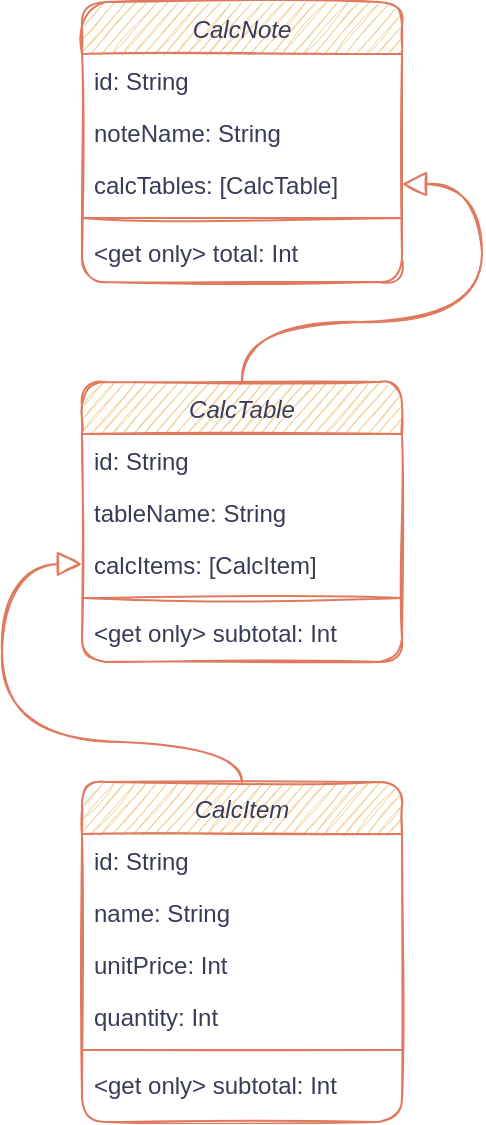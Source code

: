 <mxfile version="13.9.2" type="device"><diagram id="C5RBs43oDa-KdzZeNtuy" name="Model"><mxGraphModel dx="665" dy="631" grid="1" gridSize="10" guides="1" tooltips="1" connect="1" arrows="1" fold="1" page="1" pageScale="1" pageWidth="827" pageHeight="1169" background="none" math="0" shadow="0"><root><mxCell id="WIyWlLk6GJQsqaUBKTNV-0"/><mxCell id="WIyWlLk6GJQsqaUBKTNV-1" parent="WIyWlLk6GJQsqaUBKTNV-0"/><mxCell id="zkfFHV4jXpPFQw0GAbJ--0" value="CalcTable" style="swimlane;fontStyle=2;align=center;verticalAlign=top;childLayout=stackLayout;horizontal=1;startSize=26;horizontalStack=0;resizeParent=1;resizeLast=0;collapsible=1;marginBottom=0;shadow=0;strokeWidth=1;fillColor=#F2CC8F;strokeColor=#E07A5F;fontColor=#393C56;sketch=1;rounded=1;" parent="WIyWlLk6GJQsqaUBKTNV-1" vertex="1"><mxGeometry x="80" y="320" width="160" height="140" as="geometry"><mxRectangle x="210" y="170" width="160" height="26" as="alternateBounds"/></mxGeometry></mxCell><mxCell id="zkfFHV4jXpPFQw0GAbJ--1" value="id: String" style="text;align=left;verticalAlign=top;spacingLeft=4;spacingRight=4;overflow=hidden;rotatable=0;points=[[0,0.5],[1,0.5]];portConstraint=eastwest;fontColor=#393C56;sketch=1;rounded=1;" parent="zkfFHV4jXpPFQw0GAbJ--0" vertex="1"><mxGeometry y="26" width="160" height="26" as="geometry"/></mxCell><mxCell id="zkfFHV4jXpPFQw0GAbJ--2" value="tableName: String" style="text;align=left;verticalAlign=top;spacingLeft=4;spacingRight=4;overflow=hidden;rotatable=0;points=[[0,0.5],[1,0.5]];portConstraint=eastwest;shadow=0;html=0;fontColor=#393C56;sketch=1;rounded=1;" parent="zkfFHV4jXpPFQw0GAbJ--0" vertex="1"><mxGeometry y="52" width="160" height="26" as="geometry"/></mxCell><mxCell id="zkfFHV4jXpPFQw0GAbJ--3" value="calcItems: [CalcItem]" style="text;align=left;verticalAlign=top;spacingLeft=4;spacingRight=4;overflow=hidden;rotatable=0;points=[[0,0.5],[1,0.5]];portConstraint=eastwest;shadow=0;html=0;fontColor=#393C56;sketch=1;rounded=1;" parent="zkfFHV4jXpPFQw0GAbJ--0" vertex="1"><mxGeometry y="78" width="160" height="26" as="geometry"/></mxCell><mxCell id="zkfFHV4jXpPFQw0GAbJ--4" value="" style="line;html=1;strokeWidth=1;align=left;verticalAlign=middle;spacingTop=-1;spacingLeft=3;spacingRight=3;rotatable=0;labelPosition=right;points=[];portConstraint=eastwest;labelBackgroundColor=#F4F1DE;fillColor=#F2CC8F;strokeColor=#E07A5F;fontColor=#393C56;sketch=1;rounded=1;" parent="zkfFHV4jXpPFQw0GAbJ--0" vertex="1"><mxGeometry y="104" width="160" height="8" as="geometry"/></mxCell><mxCell id="zkfFHV4jXpPFQw0GAbJ--5" value="&lt;get only&gt; subtotal: Int" style="text;align=left;verticalAlign=top;spacingLeft=4;spacingRight=4;overflow=hidden;rotatable=0;points=[[0,0.5],[1,0.5]];portConstraint=eastwest;fontColor=#393C56;sketch=1;rounded=1;" parent="zkfFHV4jXpPFQw0GAbJ--0" vertex="1"><mxGeometry y="112" width="160" height="26" as="geometry"/></mxCell><mxCell id="zkfFHV4jXpPFQw0GAbJ--6" value="CalcItem" style="swimlane;fontStyle=2;align=center;verticalAlign=top;childLayout=stackLayout;horizontal=1;startSize=26;horizontalStack=0;resizeParent=1;resizeLast=0;collapsible=1;marginBottom=0;shadow=0;strokeWidth=1;fillColor=#F2CC8F;strokeColor=#E07A5F;fontColor=#393C56;sketch=1;rounded=1;" parent="WIyWlLk6GJQsqaUBKTNV-1" vertex="1"><mxGeometry x="80" y="520" width="160" height="170" as="geometry"><mxRectangle x="130" y="380" width="160" height="26" as="alternateBounds"/></mxGeometry></mxCell><mxCell id="zkfFHV4jXpPFQw0GAbJ--7" value="id: String" style="text;align=left;verticalAlign=top;spacingLeft=4;spacingRight=4;overflow=hidden;rotatable=0;points=[[0,0.5],[1,0.5]];portConstraint=eastwest;fontColor=#393C56;sketch=1;rounded=1;" parent="zkfFHV4jXpPFQw0GAbJ--6" vertex="1"><mxGeometry y="26" width="160" height="26" as="geometry"/></mxCell><mxCell id="zkfFHV4jXpPFQw0GAbJ--8" value="name: String" style="text;align=left;verticalAlign=top;spacingLeft=4;spacingRight=4;overflow=hidden;rotatable=0;points=[[0,0.5],[1,0.5]];portConstraint=eastwest;shadow=0;html=0;fontColor=#393C56;sketch=1;rounded=1;" parent="zkfFHV4jXpPFQw0GAbJ--6" vertex="1"><mxGeometry y="52" width="160" height="26" as="geometry"/></mxCell><mxCell id="JgfdO7OReGyj8NTJUDBm-0" value="unitPrice: Int" style="text;align=left;verticalAlign=top;spacingLeft=4;spacingRight=4;overflow=hidden;rotatable=0;points=[[0,0.5],[1,0.5]];portConstraint=eastwest;shadow=0;html=0;fontColor=#393C56;sketch=1;rounded=1;" parent="zkfFHV4jXpPFQw0GAbJ--6" vertex="1"><mxGeometry y="78" width="160" height="26" as="geometry"/></mxCell><mxCell id="JgfdO7OReGyj8NTJUDBm-2" value="quantity: Int" style="text;align=left;verticalAlign=top;spacingLeft=4;spacingRight=4;overflow=hidden;rotatable=0;points=[[0,0.5],[1,0.5]];portConstraint=eastwest;shadow=0;html=0;fontColor=#393C56;sketch=1;rounded=1;" parent="zkfFHV4jXpPFQw0GAbJ--6" vertex="1"><mxGeometry y="104" width="160" height="26" as="geometry"/></mxCell><mxCell id="JgfdO7OReGyj8NTJUDBm-5" value="" style="line;html=1;strokeWidth=1;align=left;verticalAlign=middle;spacingTop=-1;spacingLeft=3;spacingRight=3;rotatable=0;labelPosition=right;points=[];portConstraint=eastwest;labelBackgroundColor=#F4F1DE;fillColor=#F2CC8F;strokeColor=#E07A5F;fontColor=#393C56;sketch=1;rounded=1;" parent="zkfFHV4jXpPFQw0GAbJ--6" vertex="1"><mxGeometry y="130" width="160" height="8" as="geometry"/></mxCell><mxCell id="JgfdO7OReGyj8NTJUDBm-3" value="&lt;get only&gt; subtotal: Int" style="text;align=left;verticalAlign=top;spacingLeft=4;spacingRight=4;overflow=hidden;rotatable=0;points=[[0,0.5],[1,0.5]];portConstraint=eastwest;shadow=0;html=0;fontColor=#393C56;sketch=1;rounded=1;" parent="zkfFHV4jXpPFQw0GAbJ--6" vertex="1"><mxGeometry y="138" width="160" height="26" as="geometry"/></mxCell><mxCell id="zkfFHV4jXpPFQw0GAbJ--12" value="" style="endArrow=block;endSize=10;endFill=0;shadow=0;strokeWidth=1;labelBackgroundColor=#F4F1DE;strokeColor=#E07A5F;fontColor=#393C56;sketch=1;entryX=0;entryY=0.5;entryDx=0;entryDy=0;exitX=0.5;exitY=0;exitDx=0;exitDy=0;edgeStyle=orthogonalEdgeStyle;elbow=vertical;curved=1;" parent="WIyWlLk6GJQsqaUBKTNV-1" source="zkfFHV4jXpPFQw0GAbJ--6" target="zkfFHV4jXpPFQw0GAbJ--3" edge="1"><mxGeometry width="160" relative="1" as="geometry"><mxPoint x="200" y="203" as="sourcePoint"/><mxPoint x="200" y="203" as="targetPoint"/><Array as="points"><mxPoint x="160" y="500"/><mxPoint x="40" y="500"/><mxPoint x="40" y="411"/></Array></mxGeometry></mxCell><mxCell id="zkfFHV4jXpPFQw0GAbJ--13" value="CalcNote" style="swimlane;fontStyle=2;align=center;verticalAlign=top;childLayout=stackLayout;horizontal=1;startSize=26;horizontalStack=0;resizeParent=1;resizeLast=0;collapsible=1;marginBottom=0;shadow=0;strokeWidth=1;fillColor=#F2CC8F;strokeColor=#E07A5F;fontColor=#393C56;sketch=1;rounded=1;" parent="WIyWlLk6GJQsqaUBKTNV-1" vertex="1"><mxGeometry x="80" y="130" width="160" height="140" as="geometry"><mxRectangle x="340" y="380" width="170" height="26" as="alternateBounds"/></mxGeometry></mxCell><mxCell id="zkfFHV4jXpPFQw0GAbJ--14" value="id: String" style="text;align=left;verticalAlign=top;spacingLeft=4;spacingRight=4;overflow=hidden;rotatable=0;points=[[0,0.5],[1,0.5]];portConstraint=eastwest;fontColor=#393C56;sketch=1;rounded=1;" parent="zkfFHV4jXpPFQw0GAbJ--13" vertex="1"><mxGeometry y="26" width="160" height="26" as="geometry"/></mxCell><mxCell id="JgfdO7OReGyj8NTJUDBm-6" value="noteName: String" style="text;align=left;verticalAlign=top;spacingLeft=4;spacingRight=4;overflow=hidden;rotatable=0;points=[[0,0.5],[1,0.5]];portConstraint=eastwest;fontColor=#393C56;sketch=1;rounded=1;" parent="zkfFHV4jXpPFQw0GAbJ--13" vertex="1"><mxGeometry y="52" width="160" height="26" as="geometry"/></mxCell><mxCell id="JgfdO7OReGyj8NTJUDBm-7" value="calcTables: [CalcTable]" style="text;align=left;verticalAlign=top;spacingLeft=4;spacingRight=4;overflow=hidden;rotatable=0;points=[[0,0.5],[1,0.5]];portConstraint=eastwest;fontColor=#393C56;sketch=1;rounded=1;" parent="zkfFHV4jXpPFQw0GAbJ--13" vertex="1"><mxGeometry y="78" width="160" height="26" as="geometry"/></mxCell><mxCell id="zkfFHV4jXpPFQw0GAbJ--15" value="" style="line;html=1;strokeWidth=1;align=left;verticalAlign=middle;spacingTop=-1;spacingLeft=3;spacingRight=3;rotatable=0;labelPosition=right;points=[];portConstraint=eastwest;labelBackgroundColor=#F4F1DE;fillColor=#F2CC8F;strokeColor=#E07A5F;fontColor=#393C56;sketch=1;rounded=1;" parent="zkfFHV4jXpPFQw0GAbJ--13" vertex="1"><mxGeometry y="104" width="160" height="8" as="geometry"/></mxCell><mxCell id="JgfdO7OReGyj8NTJUDBm-8" value="&lt;get only&gt; total: Int" style="text;align=left;verticalAlign=top;spacingLeft=4;spacingRight=4;overflow=hidden;rotatable=0;points=[[0,0.5],[1,0.5]];portConstraint=eastwest;fontColor=#393C56;sketch=1;rounded=1;" parent="zkfFHV4jXpPFQw0GAbJ--13" vertex="1"><mxGeometry y="112" width="160" height="26" as="geometry"/></mxCell><mxCell id="zkfFHV4jXpPFQw0GAbJ--16" value="" style="endArrow=block;endSize=10;endFill=0;shadow=0;strokeWidth=1;labelBackgroundColor=#F4F1DE;strokeColor=#E07A5F;fontColor=#393C56;sketch=1;edgeStyle=orthogonalEdgeStyle;entryX=1;entryY=0.5;entryDx=0;entryDy=0;exitX=0.5;exitY=0;exitDx=0;exitDy=0;curved=1;" parent="WIyWlLk6GJQsqaUBKTNV-1" source="zkfFHV4jXpPFQw0GAbJ--0" target="JgfdO7OReGyj8NTJUDBm-7" edge="1"><mxGeometry width="160" relative="1" as="geometry"><mxPoint x="340" y="310" as="sourcePoint"/><mxPoint x="270" y="150" as="targetPoint"/><Array as="points"><mxPoint x="160" y="290"/><mxPoint x="280" y="290"/><mxPoint x="280" y="221"/></Array></mxGeometry></mxCell></root></mxGraphModel></diagram></mxfile>